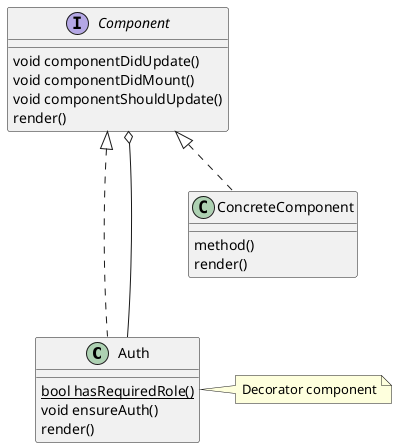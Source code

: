 @startuml Auth Component

class Auth implements Component {
  {static} bool hasRequiredRole()
  void ensureAuth()
  render()
}

class ConcreteComponent implements Component {
  method()
  render()
}

interface Component {
  void componentDidUpdate()
  void componentDidMount()
  void componentShouldUpdate()
  render()
}

note right of Auth : Decorator component

Component o--- Auth


@enduml